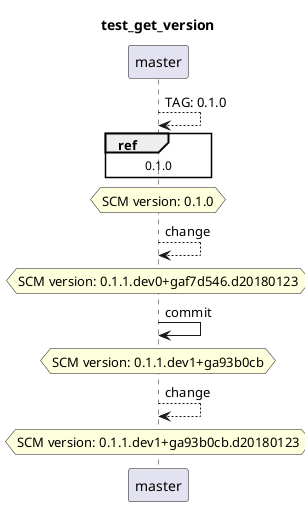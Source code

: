 @startuml
title test_get_version
skinparam ParticipantPadding 20
skinparam BoxPadding 10
participant master
master --> master: TAG: 0.1.0
ref over master: 0.1.0
hnote over master: SCM version: 0.1.0
master --> master: change
hnote over master: SCM version: 0.1.1.dev0+gaf7d546.d20180123
master -> master: commit
hnote over master: SCM version: 0.1.1.dev1+ga93b0cb
master --> master: change
hnote over master: SCM version: 0.1.1.dev1+ga93b0cb.d20180123
@enduml